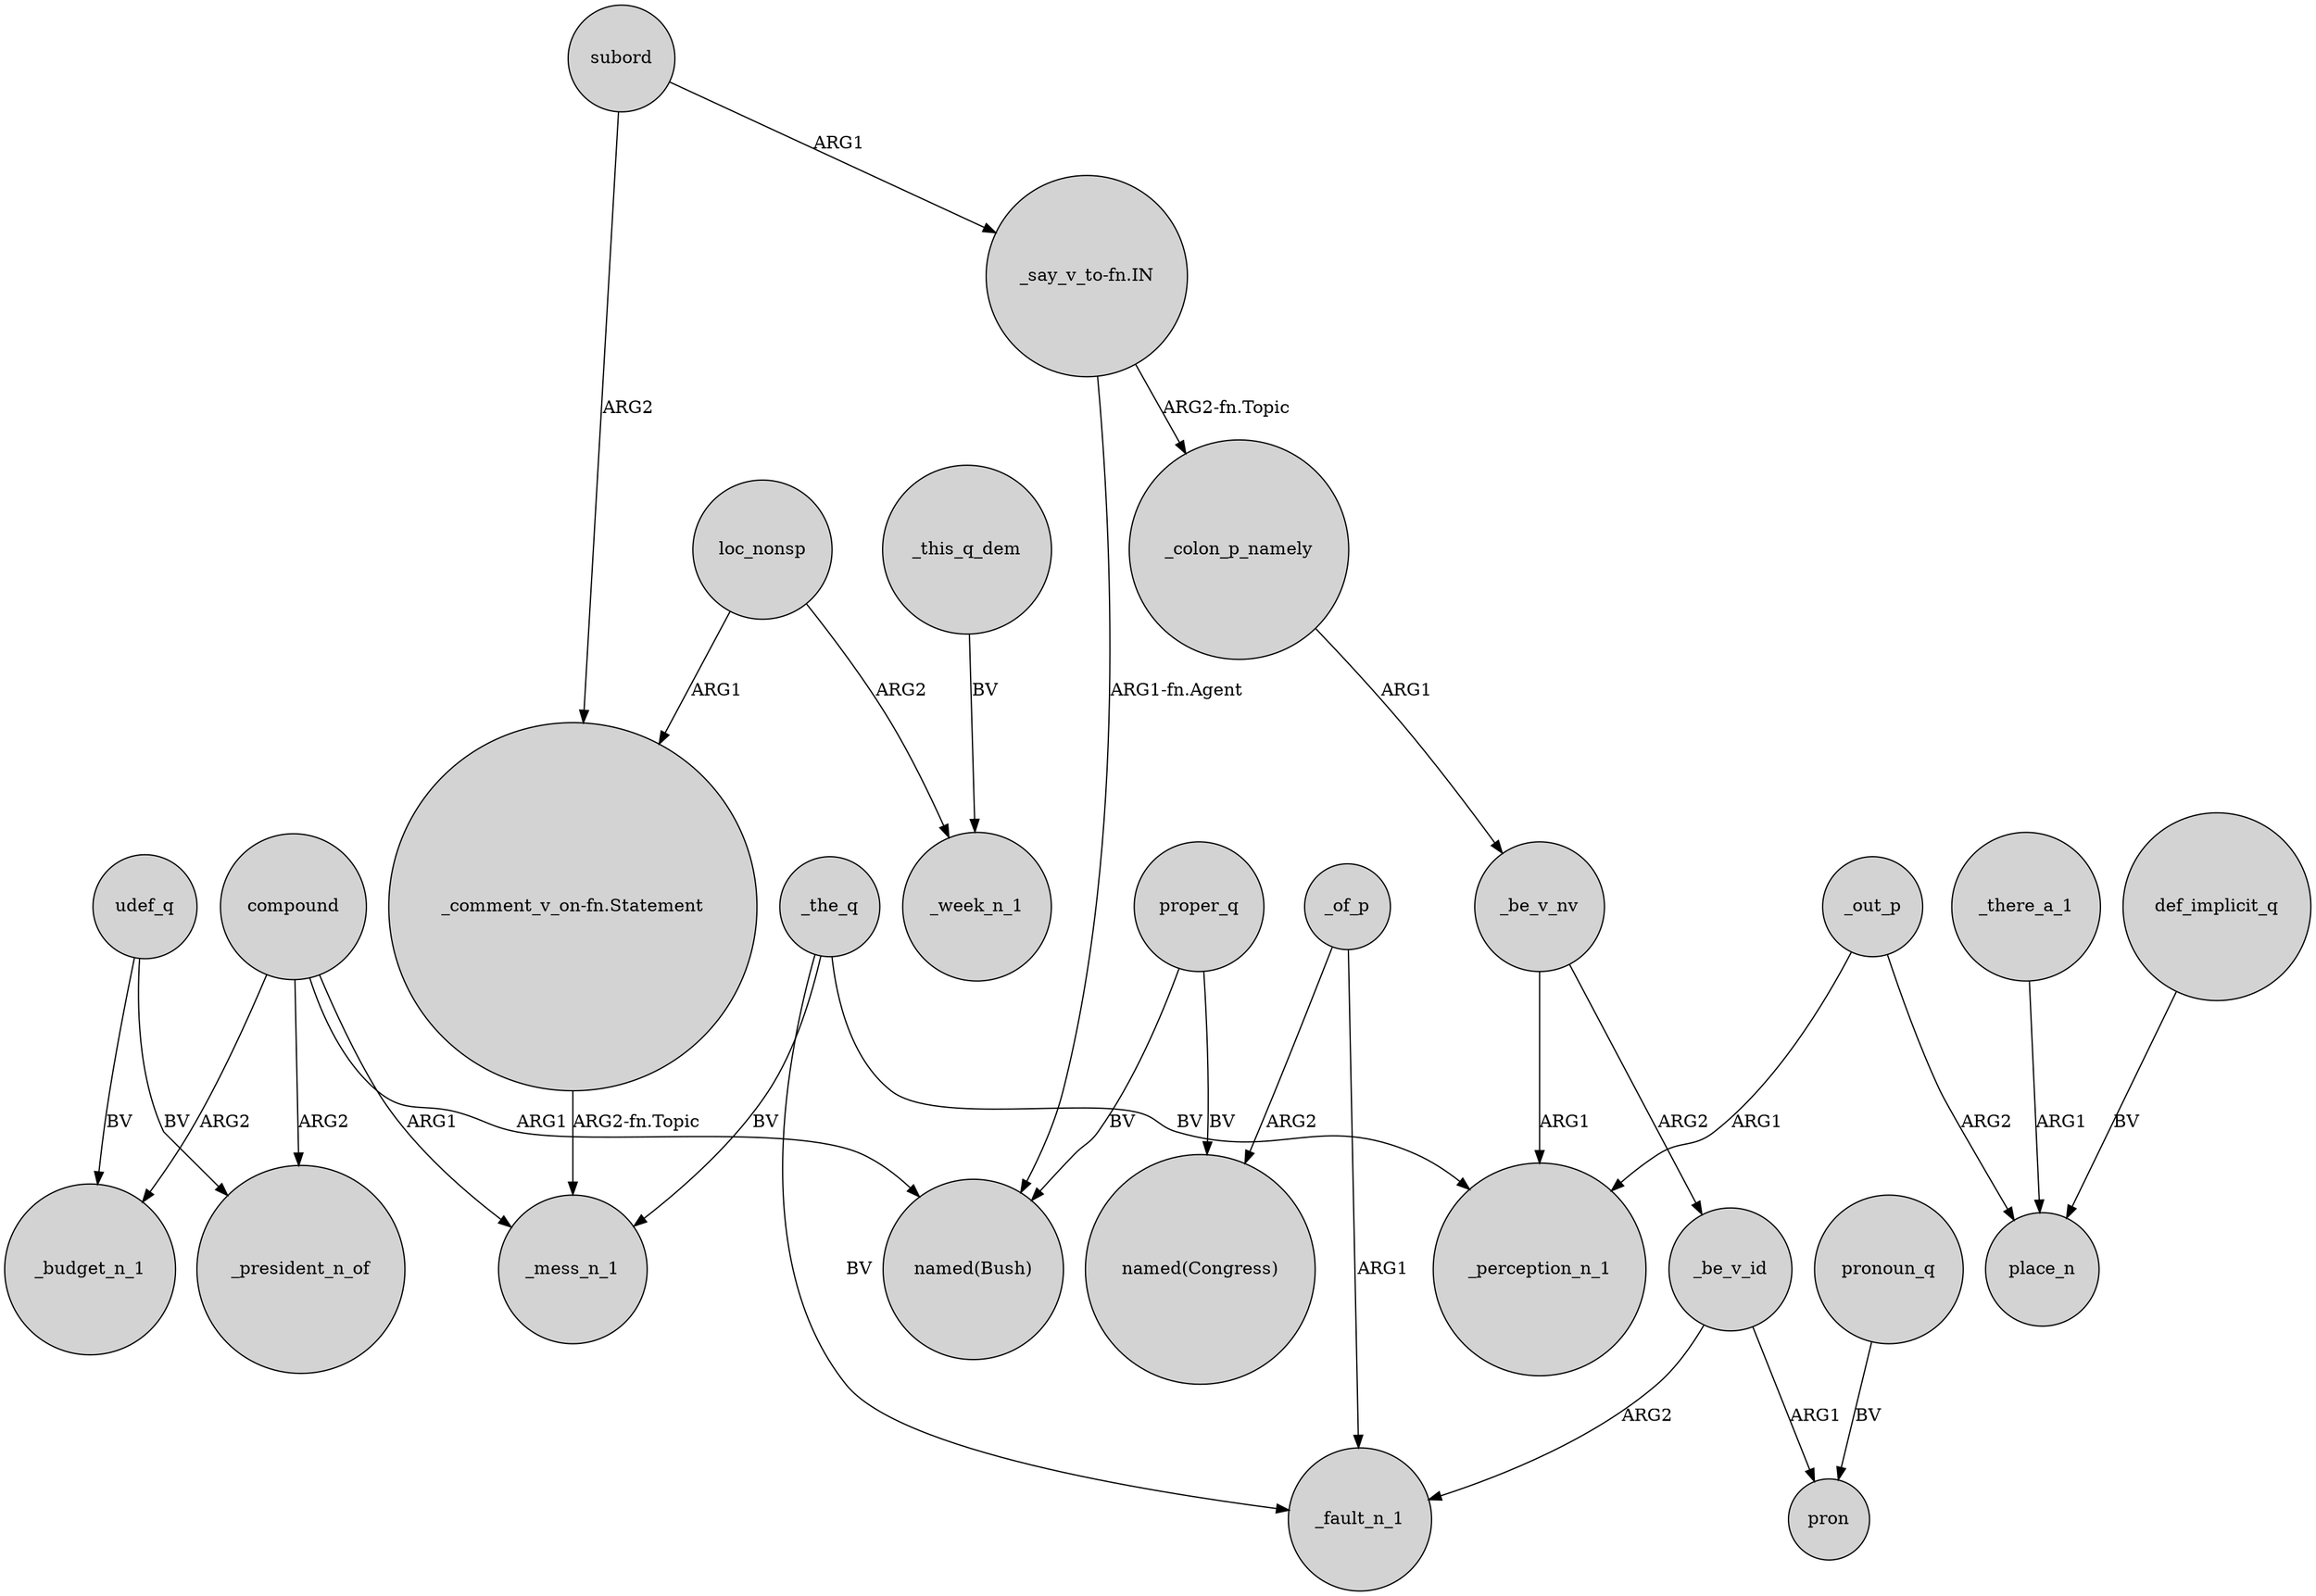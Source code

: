 digraph {
	node [shape=circle style=filled]
	_be_v_nv -> _be_v_id [label=ARG2]
	_the_q -> _fault_n_1 [label=BV]
	compound -> _president_n_of [label=ARG2]
	loc_nonsp -> "_comment_v_on-fn.Statement" [label=ARG1]
	_be_v_id -> _fault_n_1 [label=ARG2]
	"_say_v_to-fn.IN" -> _colon_p_namely [label="ARG2-fn.Topic"]
	_the_q -> _mess_n_1 [label=BV]
	_be_v_nv -> _perception_n_1 [label=ARG1]
	subord -> "_say_v_to-fn.IN" [label=ARG1]
	def_implicit_q -> place_n [label=BV]
	compound -> _budget_n_1 [label=ARG2]
	_be_v_id -> pron [label=ARG1]
	proper_q -> "named(Congress)" [label=BV]
	subord -> "_comment_v_on-fn.Statement" [label=ARG2]
	_out_p -> place_n [label=ARG2]
	compound -> _mess_n_1 [label=ARG1]
	_this_q_dem -> _week_n_1 [label=BV]
	pronoun_q -> pron [label=BV]
	loc_nonsp -> _week_n_1 [label=ARG2]
	_the_q -> _perception_n_1 [label=BV]
	udef_q -> _president_n_of [label=BV]
	_out_p -> _perception_n_1 [label=ARG1]
	udef_q -> _budget_n_1 [label=BV]
	proper_q -> "named(Bush)" [label=BV]
	_of_p -> _fault_n_1 [label=ARG1]
	_of_p -> "named(Congress)" [label=ARG2]
	"_comment_v_on-fn.Statement" -> _mess_n_1 [label="ARG2-fn.Topic"]
	"_say_v_to-fn.IN" -> "named(Bush)" [label="ARG1-fn.Agent"]
	_colon_p_namely -> _be_v_nv [label=ARG1]
	_there_a_1 -> place_n [label=ARG1]
	compound -> "named(Bush)" [label=ARG1]
}
